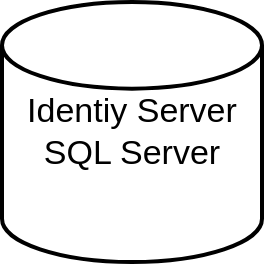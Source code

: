 <mxfile version="26.0.4">
  <diagram name="Sayfa -1" id="5Zbbx2BPK9jqPJLS6lxO">
    <mxGraphModel dx="1434" dy="746" grid="1" gridSize="10" guides="1" tooltips="1" connect="1" arrows="1" fold="1" page="1" pageScale="1" pageWidth="827" pageHeight="1169" math="0" shadow="0">
      <root>
        <mxCell id="0" />
        <mxCell id="1" parent="0" />
        <mxCell id="fOJEi9X9eDxiZ1ezhO8r-1" value="Identiy Server&lt;div&gt;SQL Server&lt;/div&gt;" style="strokeWidth=2;html=1;shape=mxgraph.flowchart.database;whiteSpace=wrap;autosize=1;fontSize=17;horizontal=1;align=center;labelPosition=center;verticalLabelPosition=middle;verticalAlign=middle;" vertex="1" parent="1">
          <mxGeometry x="50" y="60" width="130" height="130" as="geometry" />
        </mxCell>
      </root>
    </mxGraphModel>
  </diagram>
</mxfile>
